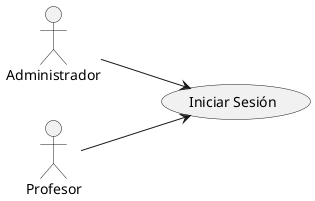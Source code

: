 @startuml
left to right direction

actor "Administrador" as admin
actor "Profesor" as profesor

usecase "Iniciar Sesión" as inicioSesion

admin --> inicioSesion
profesor --> inicioSesion

@enduml